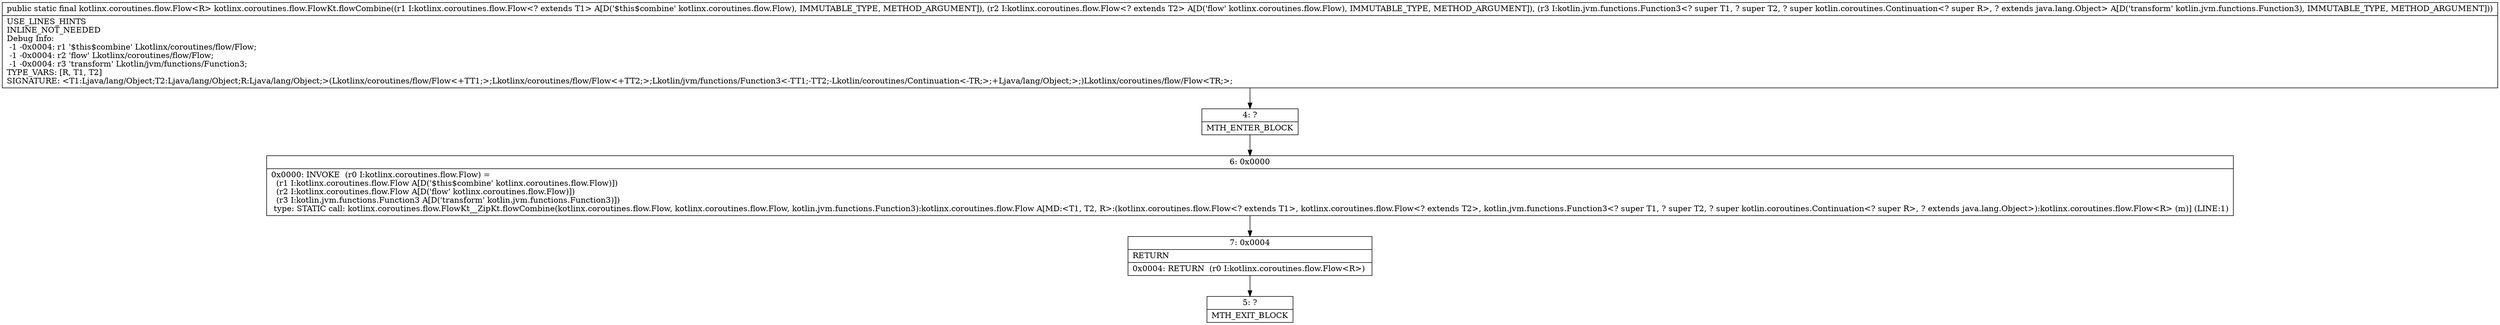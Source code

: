 digraph "CFG forkotlinx.coroutines.flow.FlowKt.flowCombine(Lkotlinx\/coroutines\/flow\/Flow;Lkotlinx\/coroutines\/flow\/Flow;Lkotlin\/jvm\/functions\/Function3;)Lkotlinx\/coroutines\/flow\/Flow;" {
Node_4 [shape=record,label="{4\:\ ?|MTH_ENTER_BLOCK\l}"];
Node_6 [shape=record,label="{6\:\ 0x0000|0x0000: INVOKE  (r0 I:kotlinx.coroutines.flow.Flow) = \l  (r1 I:kotlinx.coroutines.flow.Flow A[D('$this$combine' kotlinx.coroutines.flow.Flow)])\l  (r2 I:kotlinx.coroutines.flow.Flow A[D('flow' kotlinx.coroutines.flow.Flow)])\l  (r3 I:kotlin.jvm.functions.Function3 A[D('transform' kotlin.jvm.functions.Function3)])\l type: STATIC call: kotlinx.coroutines.flow.FlowKt__ZipKt.flowCombine(kotlinx.coroutines.flow.Flow, kotlinx.coroutines.flow.Flow, kotlin.jvm.functions.Function3):kotlinx.coroutines.flow.Flow A[MD:\<T1, T2, R\>:(kotlinx.coroutines.flow.Flow\<? extends T1\>, kotlinx.coroutines.flow.Flow\<? extends T2\>, kotlin.jvm.functions.Function3\<? super T1, ? super T2, ? super kotlin.coroutines.Continuation\<? super R\>, ? extends java.lang.Object\>):kotlinx.coroutines.flow.Flow\<R\> (m)] (LINE:1)\l}"];
Node_7 [shape=record,label="{7\:\ 0x0004|RETURN\l|0x0004: RETURN  (r0 I:kotlinx.coroutines.flow.Flow\<R\>) \l}"];
Node_5 [shape=record,label="{5\:\ ?|MTH_EXIT_BLOCK\l}"];
MethodNode[shape=record,label="{public static final kotlinx.coroutines.flow.Flow\<R\> kotlinx.coroutines.flow.FlowKt.flowCombine((r1 I:kotlinx.coroutines.flow.Flow\<? extends T1\> A[D('$this$combine' kotlinx.coroutines.flow.Flow), IMMUTABLE_TYPE, METHOD_ARGUMENT]), (r2 I:kotlinx.coroutines.flow.Flow\<? extends T2\> A[D('flow' kotlinx.coroutines.flow.Flow), IMMUTABLE_TYPE, METHOD_ARGUMENT]), (r3 I:kotlin.jvm.functions.Function3\<? super T1, ? super T2, ? super kotlin.coroutines.Continuation\<? super R\>, ? extends java.lang.Object\> A[D('transform' kotlin.jvm.functions.Function3), IMMUTABLE_TYPE, METHOD_ARGUMENT]))  | USE_LINES_HINTS\lINLINE_NOT_NEEDED\lDebug Info:\l  \-1 \-0x0004: r1 '$this$combine' Lkotlinx\/coroutines\/flow\/Flow;\l  \-1 \-0x0004: r2 'flow' Lkotlinx\/coroutines\/flow\/Flow;\l  \-1 \-0x0004: r3 'transform' Lkotlin\/jvm\/functions\/Function3;\lTYPE_VARS: [R, T1, T2]\lSIGNATURE: \<T1:Ljava\/lang\/Object;T2:Ljava\/lang\/Object;R:Ljava\/lang\/Object;\>(Lkotlinx\/coroutines\/flow\/Flow\<+TT1;\>;Lkotlinx\/coroutines\/flow\/Flow\<+TT2;\>;Lkotlin\/jvm\/functions\/Function3\<\-TT1;\-TT2;\-Lkotlin\/coroutines\/Continuation\<\-TR;\>;+Ljava\/lang\/Object;\>;)Lkotlinx\/coroutines\/flow\/Flow\<TR;\>;\l}"];
MethodNode -> Node_4;Node_4 -> Node_6;
Node_6 -> Node_7;
Node_7 -> Node_5;
}

